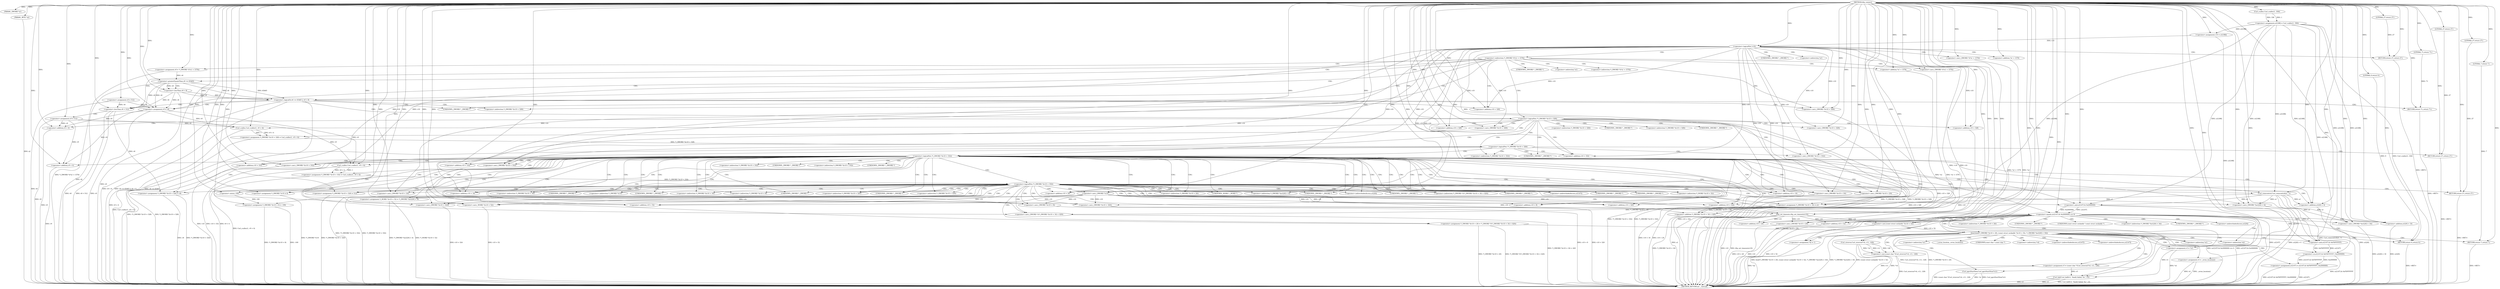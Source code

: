digraph tftp_connect {  
"1000108" [label = "(METHOD,tftp_connect)" ]
"1000389" [label = "(METHOD_RETURN,int __fastcall)" ]
"1000109" [label = "(PARAM,_DWORD *a1)" ]
"1000110" [label = "(PARAM,_BYTE *a2)" ]
"1000119" [label = "(<operator>.assignment,v8 = 512)" ]
"1000122" [label = "(<operator>.assignment,a1[188] = Curl_ccalloc(1, 336))" ]
"1000126" [label = "(Curl_ccalloc,Curl_ccalloc(1, 336))" ]
"1000129" [label = "(<operator>.assignment,v10 = a1[188])" ]
"1000135" [label = "(<operator>.logicalNot,!v10)" ]
"1000137" [label = "(RETURN,return 27;,return 27;)" ]
"1000138" [label = "(LITERAL,27,return 27;)" ]
"1000141" [label = "(<operator>.cast,(_DWORD *)(*a1 + 1576))" ]
"1000143" [label = "(<operator>.addition,*a1 + 1576)" ]
"1000148" [label = "(<operator>.assignment,v8 = *(_DWORD *)(*a1 + 1576))" ]
"1000151" [label = "(<operator>.cast,(_DWORD *)(*a1 + 1576))" ]
"1000153" [label = "(<operator>.addition,*a1 + 1576)" ]
"1000158" [label = "(<operator>.logicalOr,v8 >= 65465 || v8 < 8)" ]
"1000159" [label = "(<operator>.greaterEqualsThan,v8 >= 65465)" ]
"1000162" [label = "(<operator>.lessThan,v8 < 8)" ]
"1000165" [label = "(RETURN,return 71;,return 71;)" ]
"1000166" [label = "(LITERAL,71,return 71;)" ]
"1000167" [label = "(<operator>.assignment,v9 = v8)" ]
"1000171" [label = "(<operator>.lessThan,v8 < 512)" ]
"1000174" [label = "(<operator>.assignment,v9 = 512)" ]
"1000178" [label = "(<operator>.logicalNot,!*(_DWORD *)(v10 + 328))" ]
"1000180" [label = "(<operator>.cast,(_DWORD *)(v10 + 328))" ]
"1000182" [label = "(<operator>.addition,v10 + 328)" ]
"1000186" [label = "(<operator>.assignment,*(_DWORD *)(v10 + 328) = Curl_ccalloc(1, v9 + 4))" ]
"1000188" [label = "(<operator>.cast,(_DWORD *)(v10 + 328))" ]
"1000190" [label = "(<operator>.addition,v10 + 328)" ]
"1000193" [label = "(Curl_ccalloc,Curl_ccalloc(1, v9 + 4))" ]
"1000195" [label = "(<operator>.addition,v9 + 4)" ]
"1000199" [label = "(<operator>.logicalNot,!*(_DWORD *)(v10 + 328))" ]
"1000201" [label = "(<operator>.cast,(_DWORD *)(v10 + 328))" ]
"1000203" [label = "(<operator>.addition,v10 + 328)" ]
"1000206" [label = "(RETURN,return 27;,return 27;)" ]
"1000207" [label = "(LITERAL,27,return 27;)" ]
"1000209" [label = "(<operator>.logicalNot,!*(_DWORD *)(v10 + 332))" ]
"1000211" [label = "(<operator>.cast,(_DWORD *)(v10 + 332))" ]
"1000213" [label = "(<operator>.addition,v10 + 332)" ]
"1000217" [label = "(<operator>.assignment,*(_DWORD *)(v10 + 332) = Curl_ccalloc(1, v9 + 4))" ]
"1000219" [label = "(<operator>.cast,(_DWORD *)(v10 + 332))" ]
"1000221" [label = "(<operator>.addition,v10 + 332)" ]
"1000224" [label = "(Curl_ccalloc,Curl_ccalloc(1, v9 + 4))" ]
"1000226" [label = "(<operator>.addition,v9 + 4)" ]
"1000230" [label = "(<operator>.logicalNot,!*(_DWORD *)(v10 + 332))" ]
"1000232" [label = "(<operator>.cast,(_DWORD *)(v10 + 332))" ]
"1000234" [label = "(<operator>.addition,v10 + 332)" ]
"1000237" [label = "(RETURN,return 27;,return 27;)" ]
"1000238" [label = "(LITERAL,27,return 27;)" ]
"1000239" [label = "(Curl_conncontrol,Curl_conncontrol(a1, 1))" ]
"1000242" [label = "(<operator>.assignment,*(_DWORD *)(v10 + 16) = a1)" ]
"1000244" [label = "(<operator>.cast,(_DWORD *)(v10 + 16))" ]
"1000246" [label = "(<operator>.addition,v10 + 16)" ]
"1000250" [label = "(<operator>.assignment,*(_DWORD *)(v10 + 20) = *(_DWORD *)(*(_DWORD *)(v10 + 16) + 420))" ]
"1000252" [label = "(<operator>.cast,(_DWORD *)(v10 + 20))" ]
"1000254" [label = "(<operator>.addition,v10 + 20)" ]
"1000258" [label = "(<operator>.cast,(_DWORD *)(*(_DWORD *)(v10 + 16) + 420))" ]
"1000260" [label = "(<operator>.addition,*(_DWORD *)(v10 + 16) + 420)" ]
"1000262" [label = "(<operator>.cast,(_DWORD *)(v10 + 16))" ]
"1000264" [label = "(<operator>.addition,v10 + 16)" ]
"1000268" [label = "(<operator>.assignment,*(_DWORD *)v10 = 0)" ]
"1000270" [label = "(<operator>.cast,(_DWORD *)v10)" ]
"1000274" [label = "(<operator>.assignment,*(_DWORD *)(v10 + 8) = -100)" ]
"1000276" [label = "(<operator>.cast,(_DWORD *)(v10 + 8))" ]
"1000278" [label = "(<operator>.addition,v10 + 8)" ]
"1000281" [label = "(<operator>.minus,-100)" ]
"1000283" [label = "(<operator>.assignment,*(_DWORD *)(v10 + 320) = 512)" ]
"1000285" [label = "(<operator>.cast,(_DWORD *)(v10 + 320))" ]
"1000287" [label = "(<operator>.addition,v10 + 320)" ]
"1000291" [label = "(<operator>.assignment,*(_DWORD *)(v10 + 324) = v8)" ]
"1000293" [label = "(<operator>.cast,(_DWORD *)(v10 + 324))" ]
"1000295" [label = "(<operator>.addition,v10 + 324)" ]
"1000299" [label = "(<operator>.assignment,*(_WORD *)(v10 + 52) = *(_DWORD *)(a1[20] + 4))" ]
"1000301" [label = "(<operator>.cast,(_WORD *)(v10 + 52))" ]
"1000303" [label = "(<operator>.addition,v10 + 52)" ]
"1000307" [label = "(<operator>.cast,(_DWORD *)(a1[20] + 4))" ]
"1000309" [label = "(<operator>.addition,a1[20] + 4)" ]
"1000314" [label = "(tftp_set_timeouts,tftp_set_timeouts(v10))" ]
"1000317" [label = "(<operator>.equals,(a1[147] & 0x2000000) == 0)" ]
"1000318" [label = "(<operator>.and,a1[147] & 0x2000000)" ]
"1000326" [label = "(bind,bind(*(_DWORD *)(v10 + 20), (const struct sockaddr *)(v10 + 52), *(_DWORD *)(a1[20] + 16)))" ]
"1000328" [label = "(<operator>.cast,(_DWORD *)(v10 + 20))" ]
"1000330" [label = "(<operator>.addition,v10 + 20)" ]
"1000333" [label = "(<operator>.cast,(const struct sockaddr *)(v10 + 52))" ]
"1000335" [label = "(<operator>.addition,v10 + 52)" ]
"1000339" [label = "(<operator>.cast,(_DWORD *)(a1[20] + 16))" ]
"1000341" [label = "(<operator>.addition,a1[20] + 16)" ]
"1000347" [label = "(<operator>.assignment,v3 = *a1)" ]
"1000351" [label = "(<operator>.assignment,v4 = _errno_location())" ]
"1000354" [label = "(<operator>.assignment,v5 = (const char *)Curl_strerror(*v4, v11, 128))" ]
"1000356" [label = "(<operator>.cast,(const char *)Curl_strerror(*v4, v11, 128))" ]
"1000358" [label = "(Curl_strerror,Curl_strerror(*v4, v11, 128))" ]
"1000363" [label = "(Curl_failf,Curl_failf(v3, \"bind() failed; %s\", v5))" ]
"1000367" [label = "(RETURN,return 7;,return 7;)" ]
"1000368" [label = "(LITERAL,7,return 7;)" ]
"1000369" [label = "(<operator>.assignment,a1[147] = a1[147] & 0xFDFFFFFF | 0x2000000)" ]
"1000373" [label = "(<operator>.or,a1[147] & 0xFDFFFFFF | 0x2000000)" ]
"1000374" [label = "(<operator>.and,a1[147] & 0xFDFFFFFF)" ]
"1000380" [label = "(Curl_pgrsStartNow,Curl_pgrsStartNow(*a1))" ]
"1000383" [label = "(<operator>.assignment,*a2 = 1)" ]
"1000387" [label = "(RETURN,return 0;,return 0;)" ]
"1000388" [label = "(LITERAL,0,return 0;)" ]
"1000140" [label = "(<operator>.indirection,*(_DWORD *)(*a1 + 1576))" ]
"1000142" [label = "(UNKNOWN,_DWORD *,_DWORD *)" ]
"1000144" [label = "(<operator>.indirection,*a1)" ]
"1000150" [label = "(<operator>.indirection,*(_DWORD *)(*a1 + 1576))" ]
"1000152" [label = "(UNKNOWN,_DWORD *,_DWORD *)" ]
"1000154" [label = "(<operator>.indirection,*a1)" ]
"1000179" [label = "(<operator>.indirection,*(_DWORD *)(v10 + 328))" ]
"1000181" [label = "(UNKNOWN,_DWORD *,_DWORD *)" ]
"1000187" [label = "(<operator>.indirection,*(_DWORD *)(v10 + 328))" ]
"1000189" [label = "(UNKNOWN,_DWORD *,_DWORD *)" ]
"1000200" [label = "(<operator>.indirection,*(_DWORD *)(v10 + 328))" ]
"1000202" [label = "(UNKNOWN,_DWORD *,_DWORD *)" ]
"1000210" [label = "(<operator>.indirection,*(_DWORD *)(v10 + 332))" ]
"1000212" [label = "(UNKNOWN,_DWORD *,_DWORD *)" ]
"1000218" [label = "(<operator>.indirection,*(_DWORD *)(v10 + 332))" ]
"1000220" [label = "(UNKNOWN,_DWORD *,_DWORD *)" ]
"1000231" [label = "(<operator>.indirection,*(_DWORD *)(v10 + 332))" ]
"1000233" [label = "(UNKNOWN,_DWORD *,_DWORD *)" ]
"1000243" [label = "(<operator>.indirection,*(_DWORD *)(v10 + 16))" ]
"1000245" [label = "(UNKNOWN,_DWORD *,_DWORD *)" ]
"1000251" [label = "(<operator>.indirection,*(_DWORD *)(v10 + 20))" ]
"1000253" [label = "(UNKNOWN,_DWORD *,_DWORD *)" ]
"1000257" [label = "(<operator>.indirection,*(_DWORD *)(*(_DWORD *)(v10 + 16) + 420))" ]
"1000259" [label = "(UNKNOWN,_DWORD *,_DWORD *)" ]
"1000261" [label = "(<operator>.indirection,*(_DWORD *)(v10 + 16))" ]
"1000263" [label = "(UNKNOWN,_DWORD *,_DWORD *)" ]
"1000269" [label = "(<operator>.indirection,*(_DWORD *)v10)" ]
"1000271" [label = "(UNKNOWN,_DWORD *,_DWORD *)" ]
"1000275" [label = "(<operator>.indirection,*(_DWORD *)(v10 + 8))" ]
"1000277" [label = "(UNKNOWN,_DWORD *,_DWORD *)" ]
"1000284" [label = "(<operator>.indirection,*(_DWORD *)(v10 + 320))" ]
"1000286" [label = "(UNKNOWN,_DWORD *,_DWORD *)" ]
"1000292" [label = "(<operator>.indirection,*(_DWORD *)(v10 + 324))" ]
"1000294" [label = "(UNKNOWN,_DWORD *,_DWORD *)" ]
"1000300" [label = "(<operator>.indirection,*(_WORD *)(v10 + 52))" ]
"1000302" [label = "(UNKNOWN,_WORD *,_WORD *)" ]
"1000306" [label = "(<operator>.indirection,*(_DWORD *)(a1[20] + 4))" ]
"1000308" [label = "(UNKNOWN,_DWORD *,_DWORD *)" ]
"1000310" [label = "(<operator>.indirectIndexAccess,a1[20])" ]
"1000319" [label = "(<operator>.indirectIndexAccess,a1[147])" ]
"1000327" [label = "(<operator>.indirection,*(_DWORD *)(v10 + 20))" ]
"1000329" [label = "(UNKNOWN,_DWORD *,_DWORD *)" ]
"1000334" [label = "(UNKNOWN,const struct sockaddr *,const struct sockaddr *)" ]
"1000338" [label = "(<operator>.indirection,*(_DWORD *)(a1[20] + 16))" ]
"1000340" [label = "(UNKNOWN,_DWORD *,_DWORD *)" ]
"1000342" [label = "(<operator>.indirectIndexAccess,a1[20])" ]
"1000349" [label = "(<operator>.indirection,*a1)" ]
"1000353" [label = "(_errno_location,_errno_location())" ]
"1000357" [label = "(UNKNOWN,const char *,const char *)" ]
"1000359" [label = "(<operator>.indirection,*v4)" ]
"1000370" [label = "(<operator>.indirectIndexAccess,a1[147])" ]
"1000375" [label = "(<operator>.indirectIndexAccess,a1[147])" ]
"1000381" [label = "(<operator>.indirection,*a1)" ]
"1000384" [label = "(<operator>.indirection,*a2)" ]
  "1000206" -> "1000389"  [ label = "DDG: <RET>"] 
  "1000158" -> "1000389"  [ label = "DDG: v8 >= 65465 || v8 < 8"] 
  "1000258" -> "1000389"  [ label = "DDG: *(_DWORD *)(v10 + 16) + 420"] 
  "1000326" -> "1000389"  [ label = "DDG: *(_DWORD *)(v10 + 20)"] 
  "1000143" -> "1000389"  [ label = "DDG: *a1"] 
  "1000135" -> "1000389"  [ label = "DDG: v10"] 
  "1000141" -> "1000389"  [ label = "DDG: *a1 + 1576"] 
  "1000341" -> "1000389"  [ label = "DDG: a1[20]"] 
  "1000373" -> "1000389"  [ label = "DDG: a1[147] & 0xFDFFFFFF"] 
  "1000199" -> "1000389"  [ label = "DDG: *(_DWORD *)(v10 + 328)"] 
  "1000293" -> "1000389"  [ label = "DDG: v10 + 324"] 
  "1000333" -> "1000389"  [ label = "DDG: v10 + 52"] 
  "1000199" -> "1000389"  [ label = "DDG: !*(_DWORD *)(v10 + 328)"] 
  "1000201" -> "1000389"  [ label = "DDG: v10 + 328"] 
  "1000119" -> "1000389"  [ label = "DDG: v8"] 
  "1000162" -> "1000389"  [ label = "DDG: v8"] 
  "1000351" -> "1000389"  [ label = "DDG: v4"] 
  "1000239" -> "1000389"  [ label = "DDG: Curl_conncontrol(a1, 1)"] 
  "1000328" -> "1000389"  [ label = "DDG: v10 + 20"] 
  "1000351" -> "1000389"  [ label = "DDG: _errno_location()"] 
  "1000318" -> "1000389"  [ label = "DDG: a1[147]"] 
  "1000268" -> "1000389"  [ label = "DDG: *(_DWORD *)v10"] 
  "1000211" -> "1000389"  [ label = "DDG: v10 + 332"] 
  "1000178" -> "1000389"  [ label = "DDG: !*(_DWORD *)(v10 + 328)"] 
  "1000230" -> "1000389"  [ label = "DDG: !*(_DWORD *)(v10 + 332)"] 
  "1000363" -> "1000389"  [ label = "DDG: v3"] 
  "1000380" -> "1000389"  [ label = "DDG: Curl_pgrsStartNow(*a1)"] 
  "1000232" -> "1000389"  [ label = "DDG: v10 + 332"] 
  "1000291" -> "1000389"  [ label = "DDG: v8"] 
  "1000354" -> "1000389"  [ label = "DDG: (const char *)Curl_strerror(*v4, v11, 128)"] 
  "1000383" -> "1000389"  [ label = "DDG: *a2"] 
  "1000369" -> "1000389"  [ label = "DDG: a1[147]"] 
  "1000224" -> "1000389"  [ label = "DDG: v9 + 4"] 
  "1000339" -> "1000389"  [ label = "DDG: a1[20] + 16"] 
  "1000110" -> "1000389"  [ label = "DDG: a2"] 
  "1000226" -> "1000389"  [ label = "DDG: v9"] 
  "1000151" -> "1000389"  [ label = "DDG: *a1 + 1576"] 
  "1000291" -> "1000389"  [ label = "DDG: *(_DWORD *)(v10 + 324)"] 
  "1000217" -> "1000389"  [ label = "DDG: Curl_ccalloc(1, v9 + 4)"] 
  "1000148" -> "1000389"  [ label = "DDG: *(_DWORD *)(*a1 + 1576)"] 
  "1000180" -> "1000389"  [ label = "DDG: v10 + 328"] 
  "1000309" -> "1000389"  [ label = "DDG: a1[20]"] 
  "1000203" -> "1000389"  [ label = "DDG: v10"] 
  "1000158" -> "1000389"  [ label = "DDG: v8 >= 65465"] 
  "1000358" -> "1000389"  [ label = "DDG: v11"] 
  "1000358" -> "1000389"  [ label = "DDG: *v4"] 
  "1000186" -> "1000389"  [ label = "DDG: Curl_ccalloc(1, v9 + 4)"] 
  "1000129" -> "1000389"  [ label = "DDG: a1[188]"] 
  "1000314" -> "1000389"  [ label = "DDG: tftp_set_timeouts(v10)"] 
  "1000274" -> "1000389"  [ label = "DDG: *(_DWORD *)(v10 + 8)"] 
  "1000242" -> "1000389"  [ label = "DDG: a1"] 
  "1000260" -> "1000389"  [ label = "DDG: *(_DWORD *)(v10 + 16)"] 
  "1000301" -> "1000389"  [ label = "DDG: v10 + 52"] 
  "1000363" -> "1000389"  [ label = "DDG: v5"] 
  "1000230" -> "1000389"  [ label = "DDG: *(_DWORD *)(v10 + 332)"] 
  "1000285" -> "1000389"  [ label = "DDG: v10 + 320"] 
  "1000317" -> "1000389"  [ label = "DDG: (a1[147] & 0x2000000) == 0"] 
  "1000347" -> "1000389"  [ label = "DDG: *a1"] 
  "1000209" -> "1000389"  [ label = "DDG: !*(_DWORD *)(v10 + 332)"] 
  "1000314" -> "1000389"  [ label = "DDG: v10"] 
  "1000250" -> "1000389"  [ label = "DDG: *(_DWORD *)(*(_DWORD *)(v10 + 16) + 420)"] 
  "1000171" -> "1000389"  [ label = "DDG: v8 < 512"] 
  "1000274" -> "1000389"  [ label = "DDG: -100"] 
  "1000135" -> "1000389"  [ label = "DDG: !v10"] 
  "1000122" -> "1000389"  [ label = "DDG: Curl_ccalloc(1, 336)"] 
  "1000299" -> "1000389"  [ label = "DDG: *(_DWORD *)(a1[20] + 4)"] 
  "1000335" -> "1000389"  [ label = "DDG: v10"] 
  "1000299" -> "1000389"  [ label = "DDG: *(_WORD *)(v10 + 52)"] 
  "1000178" -> "1000389"  [ label = "DDG: *(_DWORD *)(v10 + 328)"] 
  "1000195" -> "1000389"  [ label = "DDG: v9"] 
  "1000276" -> "1000389"  [ label = "DDG: v10 + 8"] 
  "1000363" -> "1000389"  [ label = "DDG: Curl_failf(v3, \"bind() failed; %s\", v5)"] 
  "1000262" -> "1000389"  [ label = "DDG: v10 + 16"] 
  "1000209" -> "1000389"  [ label = "DDG: *(_DWORD *)(v10 + 332)"] 
  "1000283" -> "1000389"  [ label = "DDG: *(_DWORD *)(v10 + 320)"] 
  "1000159" -> "1000389"  [ label = "DDG: v8"] 
  "1000252" -> "1000389"  [ label = "DDG: v10 + 20"] 
  "1000307" -> "1000389"  [ label = "DDG: a1[20] + 4"] 
  "1000193" -> "1000389"  [ label = "DDG: v9 + 4"] 
  "1000317" -> "1000389"  [ label = "DDG: a1[147] & 0x2000000"] 
  "1000326" -> "1000389"  [ label = "DDG: bind(*(_DWORD *)(v10 + 20), (const struct sockaddr *)(v10 + 52), *(_DWORD *)(a1[20] + 16))"] 
  "1000369" -> "1000389"  [ label = "DDG: a1[147] & 0xFDFFFFFF | 0x2000000"] 
  "1000171" -> "1000389"  [ label = "DDG: v8"] 
  "1000174" -> "1000389"  [ label = "DDG: v9"] 
  "1000153" -> "1000389"  [ label = "DDG: *a1"] 
  "1000380" -> "1000389"  [ label = "DDG: *a1"] 
  "1000326" -> "1000389"  [ label = "DDG: *(_DWORD *)(a1[20] + 16)"] 
  "1000356" -> "1000389"  [ label = "DDG: Curl_strerror(*v4, v11, 128)"] 
  "1000167" -> "1000389"  [ label = "DDG: v9"] 
  "1000158" -> "1000389"  [ label = "DDG: v8 < 8"] 
  "1000234" -> "1000389"  [ label = "DDG: v10"] 
  "1000250" -> "1000389"  [ label = "DDG: *(_DWORD *)(v10 + 20)"] 
  "1000326" -> "1000389"  [ label = "DDG: (const struct sockaddr *)(v10 + 52)"] 
  "1000367" -> "1000389"  [ label = "DDG: <RET>"] 
  "1000137" -> "1000389"  [ label = "DDG: <RET>"] 
  "1000165" -> "1000389"  [ label = "DDG: <RET>"] 
  "1000237" -> "1000389"  [ label = "DDG: <RET>"] 
  "1000387" -> "1000389"  [ label = "DDG: <RET>"] 
  "1000108" -> "1000109"  [ label = "DDG: "] 
  "1000108" -> "1000110"  [ label = "DDG: "] 
  "1000108" -> "1000119"  [ label = "DDG: "] 
  "1000126" -> "1000122"  [ label = "DDG: 1"] 
  "1000126" -> "1000122"  [ label = "DDG: 336"] 
  "1000108" -> "1000126"  [ label = "DDG: "] 
  "1000122" -> "1000129"  [ label = "DDG: a1[188]"] 
  "1000108" -> "1000129"  [ label = "DDG: "] 
  "1000129" -> "1000135"  [ label = "DDG: v10"] 
  "1000108" -> "1000135"  [ label = "DDG: "] 
  "1000138" -> "1000137"  [ label = "DDG: 27"] 
  "1000108" -> "1000137"  [ label = "DDG: "] 
  "1000108" -> "1000138"  [ label = "DDG: "] 
  "1000108" -> "1000141"  [ label = "DDG: "] 
  "1000108" -> "1000143"  [ label = "DDG: "] 
  "1000108" -> "1000148"  [ label = "DDG: "] 
  "1000108" -> "1000151"  [ label = "DDG: "] 
  "1000108" -> "1000153"  [ label = "DDG: "] 
  "1000159" -> "1000158"  [ label = "DDG: v8"] 
  "1000159" -> "1000158"  [ label = "DDG: 65465"] 
  "1000148" -> "1000159"  [ label = "DDG: v8"] 
  "1000108" -> "1000159"  [ label = "DDG: "] 
  "1000162" -> "1000158"  [ label = "DDG: v8"] 
  "1000162" -> "1000158"  [ label = "DDG: 8"] 
  "1000159" -> "1000162"  [ label = "DDG: v8"] 
  "1000108" -> "1000162"  [ label = "DDG: "] 
  "1000166" -> "1000165"  [ label = "DDG: 71"] 
  "1000108" -> "1000165"  [ label = "DDG: "] 
  "1000108" -> "1000166"  [ label = "DDG: "] 
  "1000159" -> "1000167"  [ label = "DDG: v8"] 
  "1000162" -> "1000167"  [ label = "DDG: v8"] 
  "1000119" -> "1000167"  [ label = "DDG: v8"] 
  "1000108" -> "1000167"  [ label = "DDG: "] 
  "1000108" -> "1000171"  [ label = "DDG: "] 
  "1000159" -> "1000171"  [ label = "DDG: v8"] 
  "1000162" -> "1000171"  [ label = "DDG: v8"] 
  "1000119" -> "1000171"  [ label = "DDG: v8"] 
  "1000108" -> "1000174"  [ label = "DDG: "] 
  "1000135" -> "1000180"  [ label = "DDG: v10"] 
  "1000108" -> "1000180"  [ label = "DDG: "] 
  "1000135" -> "1000182"  [ label = "DDG: v10"] 
  "1000108" -> "1000182"  [ label = "DDG: "] 
  "1000193" -> "1000186"  [ label = "DDG: 1"] 
  "1000193" -> "1000186"  [ label = "DDG: v9 + 4"] 
  "1000108" -> "1000188"  [ label = "DDG: "] 
  "1000135" -> "1000188"  [ label = "DDG: v10"] 
  "1000108" -> "1000190"  [ label = "DDG: "] 
  "1000135" -> "1000190"  [ label = "DDG: v10"] 
  "1000108" -> "1000193"  [ label = "DDG: "] 
  "1000174" -> "1000193"  [ label = "DDG: v9"] 
  "1000167" -> "1000193"  [ label = "DDG: v9"] 
  "1000174" -> "1000195"  [ label = "DDG: v9"] 
  "1000167" -> "1000195"  [ label = "DDG: v9"] 
  "1000108" -> "1000195"  [ label = "DDG: "] 
  "1000186" -> "1000199"  [ label = "DDG: *(_DWORD *)(v10 + 328)"] 
  "1000108" -> "1000201"  [ label = "DDG: "] 
  "1000135" -> "1000201"  [ label = "DDG: v10"] 
  "1000108" -> "1000203"  [ label = "DDG: "] 
  "1000135" -> "1000203"  [ label = "DDG: v10"] 
  "1000207" -> "1000206"  [ label = "DDG: 27"] 
  "1000108" -> "1000206"  [ label = "DDG: "] 
  "1000108" -> "1000207"  [ label = "DDG: "] 
  "1000108" -> "1000211"  [ label = "DDG: "] 
  "1000135" -> "1000211"  [ label = "DDG: v10"] 
  "1000108" -> "1000213"  [ label = "DDG: "] 
  "1000135" -> "1000213"  [ label = "DDG: v10"] 
  "1000224" -> "1000217"  [ label = "DDG: 1"] 
  "1000224" -> "1000217"  [ label = "DDG: v9 + 4"] 
  "1000108" -> "1000219"  [ label = "DDG: "] 
  "1000135" -> "1000219"  [ label = "DDG: v10"] 
  "1000108" -> "1000221"  [ label = "DDG: "] 
  "1000135" -> "1000221"  [ label = "DDG: v10"] 
  "1000108" -> "1000224"  [ label = "DDG: "] 
  "1000174" -> "1000224"  [ label = "DDG: v9"] 
  "1000167" -> "1000224"  [ label = "DDG: v9"] 
  "1000174" -> "1000226"  [ label = "DDG: v9"] 
  "1000167" -> "1000226"  [ label = "DDG: v9"] 
  "1000108" -> "1000226"  [ label = "DDG: "] 
  "1000217" -> "1000230"  [ label = "DDG: *(_DWORD *)(v10 + 332)"] 
  "1000108" -> "1000232"  [ label = "DDG: "] 
  "1000135" -> "1000232"  [ label = "DDG: v10"] 
  "1000108" -> "1000234"  [ label = "DDG: "] 
  "1000135" -> "1000234"  [ label = "DDG: v10"] 
  "1000238" -> "1000237"  [ label = "DDG: 27"] 
  "1000108" -> "1000237"  [ label = "DDG: "] 
  "1000108" -> "1000238"  [ label = "DDG: "] 
  "1000108" -> "1000239"  [ label = "DDG: "] 
  "1000122" -> "1000239"  [ label = "DDG: a1[188]"] 
  "1000239" -> "1000242"  [ label = "DDG: a1"] 
  "1000108" -> "1000242"  [ label = "DDG: "] 
  "1000122" -> "1000242"  [ label = "DDG: a1[188]"] 
  "1000108" -> "1000244"  [ label = "DDG: "] 
  "1000135" -> "1000244"  [ label = "DDG: v10"] 
  "1000108" -> "1000246"  [ label = "DDG: "] 
  "1000135" -> "1000246"  [ label = "DDG: v10"] 
  "1000108" -> "1000252"  [ label = "DDG: "] 
  "1000135" -> "1000252"  [ label = "DDG: v10"] 
  "1000108" -> "1000254"  [ label = "DDG: "] 
  "1000135" -> "1000254"  [ label = "DDG: v10"] 
  "1000242" -> "1000258"  [ label = "DDG: *(_DWORD *)(v10 + 16)"] 
  "1000108" -> "1000258"  [ label = "DDG: "] 
  "1000242" -> "1000260"  [ label = "DDG: *(_DWORD *)(v10 + 16)"] 
  "1000108" -> "1000262"  [ label = "DDG: "] 
  "1000135" -> "1000262"  [ label = "DDG: v10"] 
  "1000108" -> "1000264"  [ label = "DDG: "] 
  "1000135" -> "1000264"  [ label = "DDG: v10"] 
  "1000108" -> "1000260"  [ label = "DDG: "] 
  "1000108" -> "1000268"  [ label = "DDG: "] 
  "1000108" -> "1000270"  [ label = "DDG: "] 
  "1000135" -> "1000270"  [ label = "DDG: v10"] 
  "1000281" -> "1000274"  [ label = "DDG: 100"] 
  "1000270" -> "1000276"  [ label = "DDG: v10"] 
  "1000108" -> "1000276"  [ label = "DDG: "] 
  "1000270" -> "1000278"  [ label = "DDG: v10"] 
  "1000108" -> "1000278"  [ label = "DDG: "] 
  "1000108" -> "1000281"  [ label = "DDG: "] 
  "1000108" -> "1000283"  [ label = "DDG: "] 
  "1000108" -> "1000285"  [ label = "DDG: "] 
  "1000270" -> "1000285"  [ label = "DDG: v10"] 
  "1000108" -> "1000287"  [ label = "DDG: "] 
  "1000270" -> "1000287"  [ label = "DDG: v10"] 
  "1000171" -> "1000291"  [ label = "DDG: v8"] 
  "1000108" -> "1000291"  [ label = "DDG: "] 
  "1000108" -> "1000293"  [ label = "DDG: "] 
  "1000270" -> "1000293"  [ label = "DDG: v10"] 
  "1000108" -> "1000295"  [ label = "DDG: "] 
  "1000270" -> "1000295"  [ label = "DDG: v10"] 
  "1000108" -> "1000301"  [ label = "DDG: "] 
  "1000270" -> "1000301"  [ label = "DDG: v10"] 
  "1000108" -> "1000303"  [ label = "DDG: "] 
  "1000270" -> "1000303"  [ label = "DDG: v10"] 
  "1000239" -> "1000307"  [ label = "DDG: a1"] 
  "1000108" -> "1000307"  [ label = "DDG: "] 
  "1000122" -> "1000307"  [ label = "DDG: a1[188]"] 
  "1000239" -> "1000309"  [ label = "DDG: a1"] 
  "1000108" -> "1000309"  [ label = "DDG: "] 
  "1000122" -> "1000309"  [ label = "DDG: a1[188]"] 
  "1000108" -> "1000314"  [ label = "DDG: "] 
  "1000270" -> "1000314"  [ label = "DDG: v10"] 
  "1000318" -> "1000317"  [ label = "DDG: a1[147]"] 
  "1000318" -> "1000317"  [ label = "DDG: 0x2000000"] 
  "1000239" -> "1000318"  [ label = "DDG: a1"] 
  "1000108" -> "1000318"  [ label = "DDG: "] 
  "1000122" -> "1000318"  [ label = "DDG: a1[188]"] 
  "1000108" -> "1000317"  [ label = "DDG: "] 
  "1000250" -> "1000326"  [ label = "DDG: *(_DWORD *)(v10 + 20)"] 
  "1000314" -> "1000328"  [ label = "DDG: v10"] 
  "1000108" -> "1000328"  [ label = "DDG: "] 
  "1000314" -> "1000330"  [ label = "DDG: v10"] 
  "1000108" -> "1000330"  [ label = "DDG: "] 
  "1000333" -> "1000326"  [ label = "DDG: v10 + 52"] 
  "1000108" -> "1000333"  [ label = "DDG: "] 
  "1000314" -> "1000333"  [ label = "DDG: v10"] 
  "1000108" -> "1000335"  [ label = "DDG: "] 
  "1000314" -> "1000335"  [ label = "DDG: v10"] 
  "1000239" -> "1000339"  [ label = "DDG: a1"] 
  "1000108" -> "1000339"  [ label = "DDG: "] 
  "1000122" -> "1000339"  [ label = "DDG: a1[188]"] 
  "1000239" -> "1000341"  [ label = "DDG: a1"] 
  "1000108" -> "1000341"  [ label = "DDG: "] 
  "1000122" -> "1000341"  [ label = "DDG: a1[188]"] 
  "1000108" -> "1000347"  [ label = "DDG: "] 
  "1000108" -> "1000351"  [ label = "DDG: "] 
  "1000356" -> "1000354"  [ label = "DDG: Curl_strerror(*v4, v11, 128)"] 
  "1000108" -> "1000354"  [ label = "DDG: "] 
  "1000358" -> "1000356"  [ label = "DDG: *v4"] 
  "1000358" -> "1000356"  [ label = "DDG: v11"] 
  "1000358" -> "1000356"  [ label = "DDG: 128"] 
  "1000108" -> "1000358"  [ label = "DDG: "] 
  "1000347" -> "1000363"  [ label = "DDG: v3"] 
  "1000108" -> "1000363"  [ label = "DDG: "] 
  "1000354" -> "1000363"  [ label = "DDG: v5"] 
  "1000368" -> "1000367"  [ label = "DDG: 7"] 
  "1000108" -> "1000367"  [ label = "DDG: "] 
  "1000108" -> "1000368"  [ label = "DDG: "] 
  "1000373" -> "1000369"  [ label = "DDG: a1[147] & 0xFDFFFFFF"] 
  "1000373" -> "1000369"  [ label = "DDG: 0x2000000"] 
  "1000374" -> "1000373"  [ label = "DDG: a1[147]"] 
  "1000374" -> "1000373"  [ label = "DDG: 0xFDFFFFFF"] 
  "1000318" -> "1000374"  [ label = "DDG: a1[147]"] 
  "1000239" -> "1000374"  [ label = "DDG: a1"] 
  "1000108" -> "1000374"  [ label = "DDG: "] 
  "1000122" -> "1000374"  [ label = "DDG: a1[188]"] 
  "1000108" -> "1000373"  [ label = "DDG: "] 
  "1000108" -> "1000383"  [ label = "DDG: "] 
  "1000388" -> "1000387"  [ label = "DDG: 0"] 
  "1000108" -> "1000387"  [ label = "DDG: "] 
  "1000108" -> "1000388"  [ label = "DDG: "] 
  "1000135" -> "1000144"  [ label = "CDG: "] 
  "1000135" -> "1000143"  [ label = "CDG: "] 
  "1000135" -> "1000142"  [ label = "CDG: "] 
  "1000135" -> "1000141"  [ label = "CDG: "] 
  "1000135" -> "1000140"  [ label = "CDG: "] 
  "1000135" -> "1000137"  [ label = "CDG: "] 
  "1000140" -> "1000159"  [ label = "CDG: "] 
  "1000140" -> "1000158"  [ label = "CDG: "] 
  "1000140" -> "1000154"  [ label = "CDG: "] 
  "1000140" -> "1000153"  [ label = "CDG: "] 
  "1000140" -> "1000152"  [ label = "CDG: "] 
  "1000140" -> "1000151"  [ label = "CDG: "] 
  "1000140" -> "1000150"  [ label = "CDG: "] 
  "1000140" -> "1000148"  [ label = "CDG: "] 
  "1000140" -> "1000171"  [ label = "CDG: "] 
  "1000140" -> "1000167"  [ label = "CDG: "] 
  "1000140" -> "1000182"  [ label = "CDG: "] 
  "1000140" -> "1000181"  [ label = "CDG: "] 
  "1000140" -> "1000180"  [ label = "CDG: "] 
  "1000140" -> "1000179"  [ label = "CDG: "] 
  "1000140" -> "1000178"  [ label = "CDG: "] 
  "1000158" -> "1000171"  [ label = "CDG: "] 
  "1000158" -> "1000167"  [ label = "CDG: "] 
  "1000158" -> "1000165"  [ label = "CDG: "] 
  "1000158" -> "1000182"  [ label = "CDG: "] 
  "1000158" -> "1000181"  [ label = "CDG: "] 
  "1000158" -> "1000180"  [ label = "CDG: "] 
  "1000158" -> "1000179"  [ label = "CDG: "] 
  "1000158" -> "1000178"  [ label = "CDG: "] 
  "1000159" -> "1000162"  [ label = "CDG: "] 
  "1000171" -> "1000174"  [ label = "CDG: "] 
  "1000178" -> "1000190"  [ label = "CDG: "] 
  "1000178" -> "1000189"  [ label = "CDG: "] 
  "1000178" -> "1000188"  [ label = "CDG: "] 
  "1000178" -> "1000187"  [ label = "CDG: "] 
  "1000178" -> "1000186"  [ label = "CDG: "] 
  "1000178" -> "1000203"  [ label = "CDG: "] 
  "1000178" -> "1000202"  [ label = "CDG: "] 
  "1000178" -> "1000201"  [ label = "CDG: "] 
  "1000178" -> "1000200"  [ label = "CDG: "] 
  "1000178" -> "1000199"  [ label = "CDG: "] 
  "1000178" -> "1000195"  [ label = "CDG: "] 
  "1000178" -> "1000193"  [ label = "CDG: "] 
  "1000178" -> "1000213"  [ label = "CDG: "] 
  "1000178" -> "1000212"  [ label = "CDG: "] 
  "1000178" -> "1000211"  [ label = "CDG: "] 
  "1000178" -> "1000210"  [ label = "CDG: "] 
  "1000178" -> "1000209"  [ label = "CDG: "] 
  "1000199" -> "1000206"  [ label = "CDG: "] 
  "1000199" -> "1000213"  [ label = "CDG: "] 
  "1000199" -> "1000212"  [ label = "CDG: "] 
  "1000199" -> "1000211"  [ label = "CDG: "] 
  "1000199" -> "1000210"  [ label = "CDG: "] 
  "1000199" -> "1000209"  [ label = "CDG: "] 
  "1000209" -> "1000224"  [ label = "CDG: "] 
  "1000209" -> "1000221"  [ label = "CDG: "] 
  "1000209" -> "1000220"  [ label = "CDG: "] 
  "1000209" -> "1000219"  [ label = "CDG: "] 
  "1000209" -> "1000218"  [ label = "CDG: "] 
  "1000209" -> "1000217"  [ label = "CDG: "] 
  "1000209" -> "1000239"  [ label = "CDG: "] 
  "1000209" -> "1000234"  [ label = "CDG: "] 
  "1000209" -> "1000233"  [ label = "CDG: "] 
  "1000209" -> "1000232"  [ label = "CDG: "] 
  "1000209" -> "1000231"  [ label = "CDG: "] 
  "1000209" -> "1000230"  [ label = "CDG: "] 
  "1000209" -> "1000226"  [ label = "CDG: "] 
  "1000209" -> "1000254"  [ label = "CDG: "] 
  "1000209" -> "1000253"  [ label = "CDG: "] 
  "1000209" -> "1000252"  [ label = "CDG: "] 
  "1000209" -> "1000251"  [ label = "CDG: "] 
  "1000209" -> "1000250"  [ label = "CDG: "] 
  "1000209" -> "1000246"  [ label = "CDG: "] 
  "1000209" -> "1000245"  [ label = "CDG: "] 
  "1000209" -> "1000244"  [ label = "CDG: "] 
  "1000209" -> "1000243"  [ label = "CDG: "] 
  "1000209" -> "1000242"  [ label = "CDG: "] 
  "1000209" -> "1000271"  [ label = "CDG: "] 
  "1000209" -> "1000270"  [ label = "CDG: "] 
  "1000209" -> "1000269"  [ label = "CDG: "] 
  "1000209" -> "1000268"  [ label = "CDG: "] 
  "1000209" -> "1000264"  [ label = "CDG: "] 
  "1000209" -> "1000263"  [ label = "CDG: "] 
  "1000209" -> "1000262"  [ label = "CDG: "] 
  "1000209" -> "1000261"  [ label = "CDG: "] 
  "1000209" -> "1000260"  [ label = "CDG: "] 
  "1000209" -> "1000259"  [ label = "CDG: "] 
  "1000209" -> "1000258"  [ label = "CDG: "] 
  "1000209" -> "1000257"  [ label = "CDG: "] 
  "1000209" -> "1000287"  [ label = "CDG: "] 
  "1000209" -> "1000286"  [ label = "CDG: "] 
  "1000209" -> "1000285"  [ label = "CDG: "] 
  "1000209" -> "1000284"  [ label = "CDG: "] 
  "1000209" -> "1000283"  [ label = "CDG: "] 
  "1000209" -> "1000281"  [ label = "CDG: "] 
  "1000209" -> "1000278"  [ label = "CDG: "] 
  "1000209" -> "1000277"  [ label = "CDG: "] 
  "1000209" -> "1000276"  [ label = "CDG: "] 
  "1000209" -> "1000275"  [ label = "CDG: "] 
  "1000209" -> "1000274"  [ label = "CDG: "] 
  "1000209" -> "1000303"  [ label = "CDG: "] 
  "1000209" -> "1000302"  [ label = "CDG: "] 
  "1000209" -> "1000301"  [ label = "CDG: "] 
  "1000209" -> "1000300"  [ label = "CDG: "] 
  "1000209" -> "1000299"  [ label = "CDG: "] 
  "1000209" -> "1000295"  [ label = "CDG: "] 
  "1000209" -> "1000294"  [ label = "CDG: "] 
  "1000209" -> "1000293"  [ label = "CDG: "] 
  "1000209" -> "1000292"  [ label = "CDG: "] 
  "1000209" -> "1000291"  [ label = "CDG: "] 
  "1000209" -> "1000319"  [ label = "CDG: "] 
  "1000209" -> "1000318"  [ label = "CDG: "] 
  "1000209" -> "1000317"  [ label = "CDG: "] 
  "1000209" -> "1000314"  [ label = "CDG: "] 
  "1000209" -> "1000310"  [ label = "CDG: "] 
  "1000209" -> "1000309"  [ label = "CDG: "] 
  "1000209" -> "1000308"  [ label = "CDG: "] 
  "1000209" -> "1000307"  [ label = "CDG: "] 
  "1000209" -> "1000306"  [ label = "CDG: "] 
  "1000230" -> "1000239"  [ label = "CDG: "] 
  "1000230" -> "1000237"  [ label = "CDG: "] 
  "1000230" -> "1000254"  [ label = "CDG: "] 
  "1000230" -> "1000253"  [ label = "CDG: "] 
  "1000230" -> "1000252"  [ label = "CDG: "] 
  "1000230" -> "1000251"  [ label = "CDG: "] 
  "1000230" -> "1000250"  [ label = "CDG: "] 
  "1000230" -> "1000246"  [ label = "CDG: "] 
  "1000230" -> "1000245"  [ label = "CDG: "] 
  "1000230" -> "1000244"  [ label = "CDG: "] 
  "1000230" -> "1000243"  [ label = "CDG: "] 
  "1000230" -> "1000242"  [ label = "CDG: "] 
  "1000230" -> "1000271"  [ label = "CDG: "] 
  "1000230" -> "1000270"  [ label = "CDG: "] 
  "1000230" -> "1000269"  [ label = "CDG: "] 
  "1000230" -> "1000268"  [ label = "CDG: "] 
  "1000230" -> "1000264"  [ label = "CDG: "] 
  "1000230" -> "1000263"  [ label = "CDG: "] 
  "1000230" -> "1000262"  [ label = "CDG: "] 
  "1000230" -> "1000261"  [ label = "CDG: "] 
  "1000230" -> "1000260"  [ label = "CDG: "] 
  "1000230" -> "1000259"  [ label = "CDG: "] 
  "1000230" -> "1000258"  [ label = "CDG: "] 
  "1000230" -> "1000257"  [ label = "CDG: "] 
  "1000230" -> "1000287"  [ label = "CDG: "] 
  "1000230" -> "1000286"  [ label = "CDG: "] 
  "1000230" -> "1000285"  [ label = "CDG: "] 
  "1000230" -> "1000284"  [ label = "CDG: "] 
  "1000230" -> "1000283"  [ label = "CDG: "] 
  "1000230" -> "1000281"  [ label = "CDG: "] 
  "1000230" -> "1000278"  [ label = "CDG: "] 
  "1000230" -> "1000277"  [ label = "CDG: "] 
  "1000230" -> "1000276"  [ label = "CDG: "] 
  "1000230" -> "1000275"  [ label = "CDG: "] 
  "1000230" -> "1000274"  [ label = "CDG: "] 
  "1000230" -> "1000303"  [ label = "CDG: "] 
  "1000230" -> "1000302"  [ label = "CDG: "] 
  "1000230" -> "1000301"  [ label = "CDG: "] 
  "1000230" -> "1000300"  [ label = "CDG: "] 
  "1000230" -> "1000299"  [ label = "CDG: "] 
  "1000230" -> "1000295"  [ label = "CDG: "] 
  "1000230" -> "1000294"  [ label = "CDG: "] 
  "1000230" -> "1000293"  [ label = "CDG: "] 
  "1000230" -> "1000292"  [ label = "CDG: "] 
  "1000230" -> "1000291"  [ label = "CDG: "] 
  "1000230" -> "1000319"  [ label = "CDG: "] 
  "1000230" -> "1000318"  [ label = "CDG: "] 
  "1000230" -> "1000317"  [ label = "CDG: "] 
  "1000230" -> "1000314"  [ label = "CDG: "] 
  "1000230" -> "1000310"  [ label = "CDG: "] 
  "1000230" -> "1000309"  [ label = "CDG: "] 
  "1000230" -> "1000308"  [ label = "CDG: "] 
  "1000230" -> "1000307"  [ label = "CDG: "] 
  "1000230" -> "1000306"  [ label = "CDG: "] 
  "1000317" -> "1000335"  [ label = "CDG: "] 
  "1000317" -> "1000334"  [ label = "CDG: "] 
  "1000317" -> "1000333"  [ label = "CDG: "] 
  "1000317" -> "1000330"  [ label = "CDG: "] 
  "1000317" -> "1000329"  [ label = "CDG: "] 
  "1000317" -> "1000328"  [ label = "CDG: "] 
  "1000317" -> "1000327"  [ label = "CDG: "] 
  "1000317" -> "1000326"  [ label = "CDG: "] 
  "1000317" -> "1000342"  [ label = "CDG: "] 
  "1000317" -> "1000341"  [ label = "CDG: "] 
  "1000317" -> "1000340"  [ label = "CDG: "] 
  "1000317" -> "1000339"  [ label = "CDG: "] 
  "1000317" -> "1000338"  [ label = "CDG: "] 
  "1000317" -> "1000384"  [ label = "CDG: "] 
  "1000317" -> "1000383"  [ label = "CDG: "] 
  "1000317" -> "1000381"  [ label = "CDG: "] 
  "1000317" -> "1000380"  [ label = "CDG: "] 
  "1000317" -> "1000387"  [ label = "CDG: "] 
  "1000326" -> "1000351"  [ label = "CDG: "] 
  "1000326" -> "1000349"  [ label = "CDG: "] 
  "1000326" -> "1000347"  [ label = "CDG: "] 
  "1000326" -> "1000367"  [ label = "CDG: "] 
  "1000326" -> "1000363"  [ label = "CDG: "] 
  "1000326" -> "1000359"  [ label = "CDG: "] 
  "1000326" -> "1000358"  [ label = "CDG: "] 
  "1000326" -> "1000357"  [ label = "CDG: "] 
  "1000326" -> "1000356"  [ label = "CDG: "] 
  "1000326" -> "1000354"  [ label = "CDG: "] 
  "1000326" -> "1000353"  [ label = "CDG: "] 
  "1000326" -> "1000384"  [ label = "CDG: "] 
  "1000326" -> "1000383"  [ label = "CDG: "] 
  "1000326" -> "1000381"  [ label = "CDG: "] 
  "1000326" -> "1000380"  [ label = "CDG: "] 
  "1000326" -> "1000375"  [ label = "CDG: "] 
  "1000326" -> "1000374"  [ label = "CDG: "] 
  "1000326" -> "1000373"  [ label = "CDG: "] 
  "1000326" -> "1000370"  [ label = "CDG: "] 
  "1000326" -> "1000369"  [ label = "CDG: "] 
  "1000326" -> "1000387"  [ label = "CDG: "] 
}
